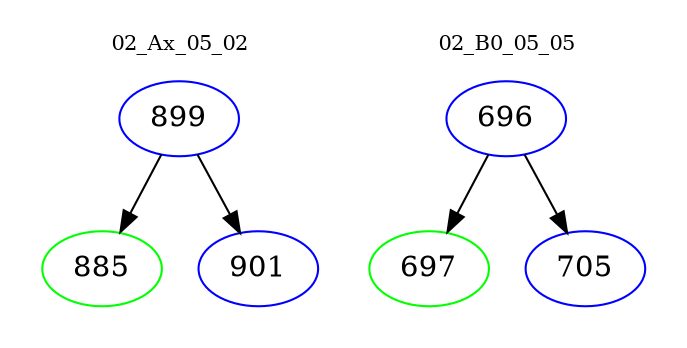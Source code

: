 digraph{
subgraph cluster_0 {
color = white
label = "02_Ax_05_02";
fontsize=10;
T0_899 [label="899", color="blue"]
T0_899 -> T0_885 [color="black"]
T0_885 [label="885", color="green"]
T0_899 -> T0_901 [color="black"]
T0_901 [label="901", color="blue"]
}
subgraph cluster_1 {
color = white
label = "02_B0_05_05";
fontsize=10;
T1_696 [label="696", color="blue"]
T1_696 -> T1_697 [color="black"]
T1_697 [label="697", color="green"]
T1_696 -> T1_705 [color="black"]
T1_705 [label="705", color="blue"]
}
}
